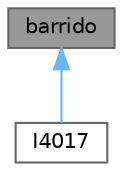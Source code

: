 digraph "barrido"
{
 // LATEX_PDF_SIZE
  bgcolor="transparent";
  edge [fontname=Helvetica,fontsize=10,labelfontname=Helvetica,labelfontsize=10];
  node [fontname=Helvetica,fontsize=10,shape=box,height=0.2,width=0.4];
  Node1 [id="Node000001",label="barrido",height=0.2,width=0.4,color="gray40", fillcolor="grey60", style="filled", fontcolor="black",tooltip="Clase del objeto barrido Clase abstracta pura para la generación de barridos."];
  Node1 -> Node2 [id="edge1_Node000001_Node000002",dir="back",color="steelblue1",style="solid",tooltip=" "];
  Node2 [id="Node000002",label="I4017",height=0.2,width=0.4,color="gray40", fillcolor="white", style="filled",URL="$class_i4017.html",tooltip="Clase del objeto I4017 El objeto I4017 permite el control del integrado del mismo nombre...."];
}
